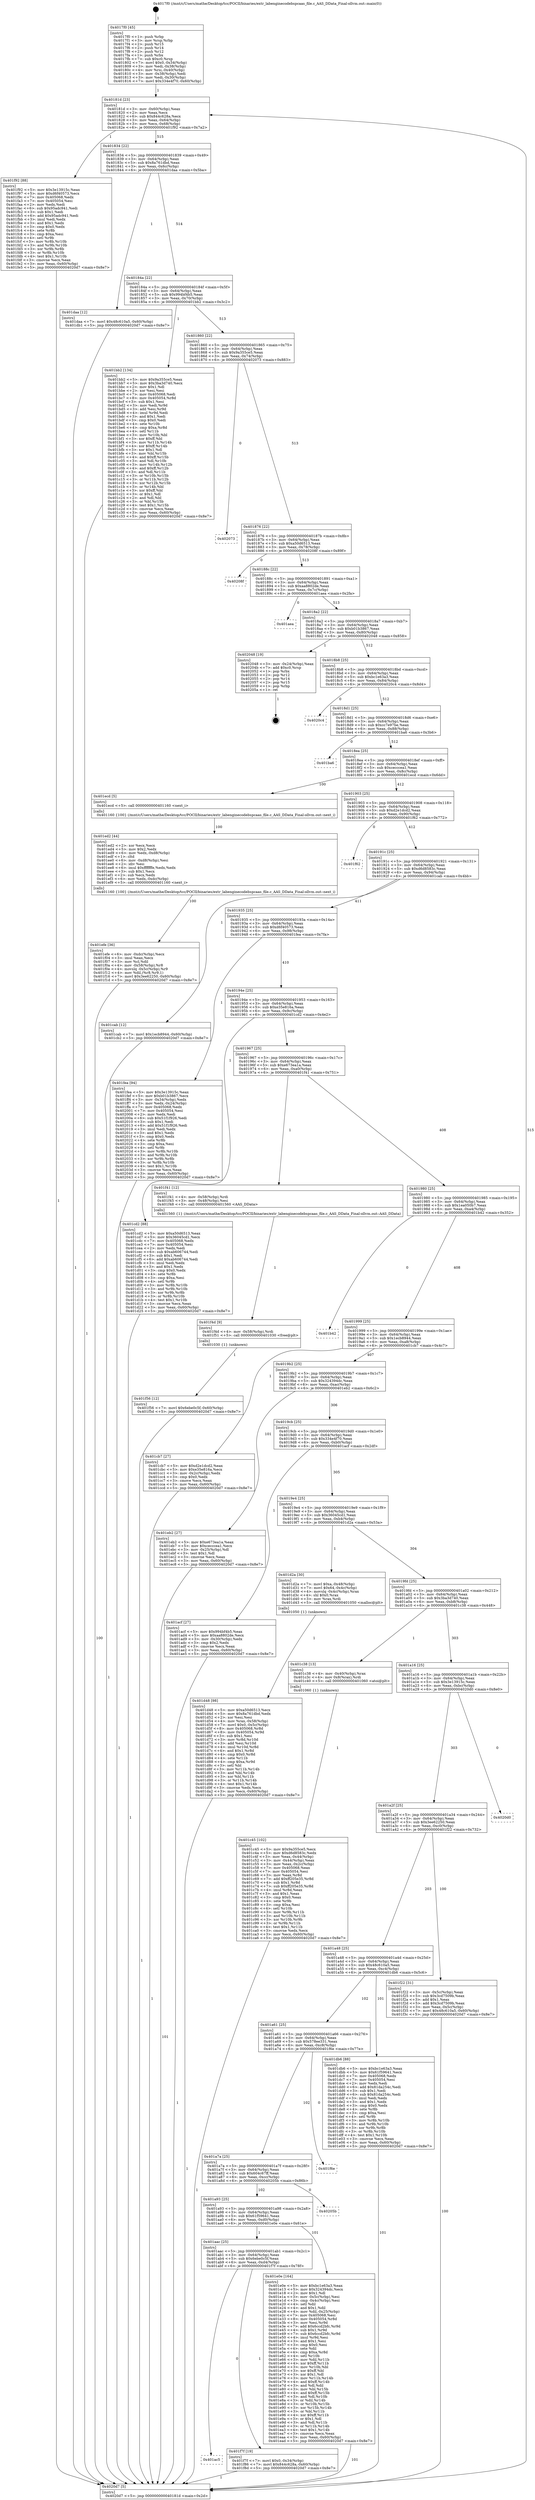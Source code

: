 digraph "0x4017f0" {
  label = "0x4017f0 (/mnt/c/Users/mathe/Desktop/tcc/POCII/binaries/extr_labenginecodebspcaas_file.c_AAS_DData_Final-ollvm.out::main(0))"
  labelloc = "t"
  node[shape=record]

  Entry [label="",width=0.3,height=0.3,shape=circle,fillcolor=black,style=filled]
  "0x40181d" [label="{
     0x40181d [23]\l
     | [instrs]\l
     &nbsp;&nbsp;0x40181d \<+3\>: mov -0x60(%rbp),%eax\l
     &nbsp;&nbsp;0x401820 \<+2\>: mov %eax,%ecx\l
     &nbsp;&nbsp;0x401822 \<+6\>: sub $0x844c628a,%ecx\l
     &nbsp;&nbsp;0x401828 \<+3\>: mov %eax,-0x64(%rbp)\l
     &nbsp;&nbsp;0x40182b \<+3\>: mov %ecx,-0x68(%rbp)\l
     &nbsp;&nbsp;0x40182e \<+6\>: je 0000000000401f92 \<main+0x7a2\>\l
  }"]
  "0x401f92" [label="{
     0x401f92 [88]\l
     | [instrs]\l
     &nbsp;&nbsp;0x401f92 \<+5\>: mov $0x3e13915c,%eax\l
     &nbsp;&nbsp;0x401f97 \<+5\>: mov $0xd6f40573,%ecx\l
     &nbsp;&nbsp;0x401f9c \<+7\>: mov 0x405068,%edx\l
     &nbsp;&nbsp;0x401fa3 \<+7\>: mov 0x405054,%esi\l
     &nbsp;&nbsp;0x401faa \<+2\>: mov %edx,%edi\l
     &nbsp;&nbsp;0x401fac \<+6\>: sub $0x95adc941,%edi\l
     &nbsp;&nbsp;0x401fb2 \<+3\>: sub $0x1,%edi\l
     &nbsp;&nbsp;0x401fb5 \<+6\>: add $0x95adc941,%edi\l
     &nbsp;&nbsp;0x401fbb \<+3\>: imul %edi,%edx\l
     &nbsp;&nbsp;0x401fbe \<+3\>: and $0x1,%edx\l
     &nbsp;&nbsp;0x401fc1 \<+3\>: cmp $0x0,%edx\l
     &nbsp;&nbsp;0x401fc4 \<+4\>: sete %r8b\l
     &nbsp;&nbsp;0x401fc8 \<+3\>: cmp $0xa,%esi\l
     &nbsp;&nbsp;0x401fcb \<+4\>: setl %r9b\l
     &nbsp;&nbsp;0x401fcf \<+3\>: mov %r8b,%r10b\l
     &nbsp;&nbsp;0x401fd2 \<+3\>: and %r9b,%r10b\l
     &nbsp;&nbsp;0x401fd5 \<+3\>: xor %r9b,%r8b\l
     &nbsp;&nbsp;0x401fd8 \<+3\>: or %r8b,%r10b\l
     &nbsp;&nbsp;0x401fdb \<+4\>: test $0x1,%r10b\l
     &nbsp;&nbsp;0x401fdf \<+3\>: cmovne %ecx,%eax\l
     &nbsp;&nbsp;0x401fe2 \<+3\>: mov %eax,-0x60(%rbp)\l
     &nbsp;&nbsp;0x401fe5 \<+5\>: jmp 00000000004020d7 \<main+0x8e7\>\l
  }"]
  "0x401834" [label="{
     0x401834 [22]\l
     | [instrs]\l
     &nbsp;&nbsp;0x401834 \<+5\>: jmp 0000000000401839 \<main+0x49\>\l
     &nbsp;&nbsp;0x401839 \<+3\>: mov -0x64(%rbp),%eax\l
     &nbsp;&nbsp;0x40183c \<+5\>: sub $0x8a761dbd,%eax\l
     &nbsp;&nbsp;0x401841 \<+3\>: mov %eax,-0x6c(%rbp)\l
     &nbsp;&nbsp;0x401844 \<+6\>: je 0000000000401daa \<main+0x5ba\>\l
  }"]
  Exit [label="",width=0.3,height=0.3,shape=circle,fillcolor=black,style=filled,peripheries=2]
  "0x401daa" [label="{
     0x401daa [12]\l
     | [instrs]\l
     &nbsp;&nbsp;0x401daa \<+7\>: movl $0x48c610a5,-0x60(%rbp)\l
     &nbsp;&nbsp;0x401db1 \<+5\>: jmp 00000000004020d7 \<main+0x8e7\>\l
  }"]
  "0x40184a" [label="{
     0x40184a [22]\l
     | [instrs]\l
     &nbsp;&nbsp;0x40184a \<+5\>: jmp 000000000040184f \<main+0x5f\>\l
     &nbsp;&nbsp;0x40184f \<+3\>: mov -0x64(%rbp),%eax\l
     &nbsp;&nbsp;0x401852 \<+5\>: sub $0x994bf4b5,%eax\l
     &nbsp;&nbsp;0x401857 \<+3\>: mov %eax,-0x70(%rbp)\l
     &nbsp;&nbsp;0x40185a \<+6\>: je 0000000000401bb2 \<main+0x3c2\>\l
  }"]
  "0x401ac5" [label="{
     0x401ac5\l
  }", style=dashed]
  "0x401bb2" [label="{
     0x401bb2 [134]\l
     | [instrs]\l
     &nbsp;&nbsp;0x401bb2 \<+5\>: mov $0x9a355ce5,%eax\l
     &nbsp;&nbsp;0x401bb7 \<+5\>: mov $0x3ba3d740,%ecx\l
     &nbsp;&nbsp;0x401bbc \<+2\>: mov $0x1,%dl\l
     &nbsp;&nbsp;0x401bbe \<+2\>: xor %esi,%esi\l
     &nbsp;&nbsp;0x401bc0 \<+7\>: mov 0x405068,%edi\l
     &nbsp;&nbsp;0x401bc7 \<+8\>: mov 0x405054,%r8d\l
     &nbsp;&nbsp;0x401bcf \<+3\>: sub $0x1,%esi\l
     &nbsp;&nbsp;0x401bd2 \<+3\>: mov %edi,%r9d\l
     &nbsp;&nbsp;0x401bd5 \<+3\>: add %esi,%r9d\l
     &nbsp;&nbsp;0x401bd8 \<+4\>: imul %r9d,%edi\l
     &nbsp;&nbsp;0x401bdc \<+3\>: and $0x1,%edi\l
     &nbsp;&nbsp;0x401bdf \<+3\>: cmp $0x0,%edi\l
     &nbsp;&nbsp;0x401be2 \<+4\>: sete %r10b\l
     &nbsp;&nbsp;0x401be6 \<+4\>: cmp $0xa,%r8d\l
     &nbsp;&nbsp;0x401bea \<+4\>: setl %r11b\l
     &nbsp;&nbsp;0x401bee \<+3\>: mov %r10b,%bl\l
     &nbsp;&nbsp;0x401bf1 \<+3\>: xor $0xff,%bl\l
     &nbsp;&nbsp;0x401bf4 \<+3\>: mov %r11b,%r14b\l
     &nbsp;&nbsp;0x401bf7 \<+4\>: xor $0xff,%r14b\l
     &nbsp;&nbsp;0x401bfb \<+3\>: xor $0x1,%dl\l
     &nbsp;&nbsp;0x401bfe \<+3\>: mov %bl,%r15b\l
     &nbsp;&nbsp;0x401c01 \<+4\>: and $0xff,%r15b\l
     &nbsp;&nbsp;0x401c05 \<+3\>: and %dl,%r10b\l
     &nbsp;&nbsp;0x401c08 \<+3\>: mov %r14b,%r12b\l
     &nbsp;&nbsp;0x401c0b \<+4\>: and $0xff,%r12b\l
     &nbsp;&nbsp;0x401c0f \<+3\>: and %dl,%r11b\l
     &nbsp;&nbsp;0x401c12 \<+3\>: or %r10b,%r15b\l
     &nbsp;&nbsp;0x401c15 \<+3\>: or %r11b,%r12b\l
     &nbsp;&nbsp;0x401c18 \<+3\>: xor %r12b,%r15b\l
     &nbsp;&nbsp;0x401c1b \<+3\>: or %r14b,%bl\l
     &nbsp;&nbsp;0x401c1e \<+3\>: xor $0xff,%bl\l
     &nbsp;&nbsp;0x401c21 \<+3\>: or $0x1,%dl\l
     &nbsp;&nbsp;0x401c24 \<+2\>: and %dl,%bl\l
     &nbsp;&nbsp;0x401c26 \<+3\>: or %bl,%r15b\l
     &nbsp;&nbsp;0x401c29 \<+4\>: test $0x1,%r15b\l
     &nbsp;&nbsp;0x401c2d \<+3\>: cmovne %ecx,%eax\l
     &nbsp;&nbsp;0x401c30 \<+3\>: mov %eax,-0x60(%rbp)\l
     &nbsp;&nbsp;0x401c33 \<+5\>: jmp 00000000004020d7 \<main+0x8e7\>\l
  }"]
  "0x401860" [label="{
     0x401860 [22]\l
     | [instrs]\l
     &nbsp;&nbsp;0x401860 \<+5\>: jmp 0000000000401865 \<main+0x75\>\l
     &nbsp;&nbsp;0x401865 \<+3\>: mov -0x64(%rbp),%eax\l
     &nbsp;&nbsp;0x401868 \<+5\>: sub $0x9a355ce5,%eax\l
     &nbsp;&nbsp;0x40186d \<+3\>: mov %eax,-0x74(%rbp)\l
     &nbsp;&nbsp;0x401870 \<+6\>: je 0000000000402073 \<main+0x883\>\l
  }"]
  "0x401f7f" [label="{
     0x401f7f [19]\l
     | [instrs]\l
     &nbsp;&nbsp;0x401f7f \<+7\>: movl $0x0,-0x34(%rbp)\l
     &nbsp;&nbsp;0x401f86 \<+7\>: movl $0x844c628a,-0x60(%rbp)\l
     &nbsp;&nbsp;0x401f8d \<+5\>: jmp 00000000004020d7 \<main+0x8e7\>\l
  }"]
  "0x402073" [label="{
     0x402073\l
  }", style=dashed]
  "0x401876" [label="{
     0x401876 [22]\l
     | [instrs]\l
     &nbsp;&nbsp;0x401876 \<+5\>: jmp 000000000040187b \<main+0x8b\>\l
     &nbsp;&nbsp;0x40187b \<+3\>: mov -0x64(%rbp),%eax\l
     &nbsp;&nbsp;0x40187e \<+5\>: sub $0xa50d6513,%eax\l
     &nbsp;&nbsp;0x401883 \<+3\>: mov %eax,-0x78(%rbp)\l
     &nbsp;&nbsp;0x401886 \<+6\>: je 000000000040208f \<main+0x89f\>\l
  }"]
  "0x401f56" [label="{
     0x401f56 [12]\l
     | [instrs]\l
     &nbsp;&nbsp;0x401f56 \<+7\>: movl $0x6ebe0c5f,-0x60(%rbp)\l
     &nbsp;&nbsp;0x401f5d \<+5\>: jmp 00000000004020d7 \<main+0x8e7\>\l
  }"]
  "0x40208f" [label="{
     0x40208f\l
  }", style=dashed]
  "0x40188c" [label="{
     0x40188c [22]\l
     | [instrs]\l
     &nbsp;&nbsp;0x40188c \<+5\>: jmp 0000000000401891 \<main+0xa1\>\l
     &nbsp;&nbsp;0x401891 \<+3\>: mov -0x64(%rbp),%eax\l
     &nbsp;&nbsp;0x401894 \<+5\>: sub $0xaa8802de,%eax\l
     &nbsp;&nbsp;0x401899 \<+3\>: mov %eax,-0x7c(%rbp)\l
     &nbsp;&nbsp;0x40189c \<+6\>: je 0000000000401aea \<main+0x2fa\>\l
  }"]
  "0x401f4d" [label="{
     0x401f4d [9]\l
     | [instrs]\l
     &nbsp;&nbsp;0x401f4d \<+4\>: mov -0x58(%rbp),%rdi\l
     &nbsp;&nbsp;0x401f51 \<+5\>: call 0000000000401030 \<free@plt\>\l
     | [calls]\l
     &nbsp;&nbsp;0x401030 \{1\} (unknown)\l
  }"]
  "0x401aea" [label="{
     0x401aea\l
  }", style=dashed]
  "0x4018a2" [label="{
     0x4018a2 [22]\l
     | [instrs]\l
     &nbsp;&nbsp;0x4018a2 \<+5\>: jmp 00000000004018a7 \<main+0xb7\>\l
     &nbsp;&nbsp;0x4018a7 \<+3\>: mov -0x64(%rbp),%eax\l
     &nbsp;&nbsp;0x4018aa \<+5\>: sub $0xb01b3867,%eax\l
     &nbsp;&nbsp;0x4018af \<+3\>: mov %eax,-0x80(%rbp)\l
     &nbsp;&nbsp;0x4018b2 \<+6\>: je 0000000000402048 \<main+0x858\>\l
  }"]
  "0x401efe" [label="{
     0x401efe [36]\l
     | [instrs]\l
     &nbsp;&nbsp;0x401efe \<+6\>: mov -0xdc(%rbp),%ecx\l
     &nbsp;&nbsp;0x401f04 \<+3\>: imul %eax,%ecx\l
     &nbsp;&nbsp;0x401f07 \<+3\>: mov %cl,%dil\l
     &nbsp;&nbsp;0x401f0a \<+4\>: mov -0x58(%rbp),%r8\l
     &nbsp;&nbsp;0x401f0e \<+4\>: movslq -0x5c(%rbp),%r9\l
     &nbsp;&nbsp;0x401f12 \<+4\>: mov %dil,(%r8,%r9,1)\l
     &nbsp;&nbsp;0x401f16 \<+7\>: movl $0x3ee62250,-0x60(%rbp)\l
     &nbsp;&nbsp;0x401f1d \<+5\>: jmp 00000000004020d7 \<main+0x8e7\>\l
  }"]
  "0x402048" [label="{
     0x402048 [19]\l
     | [instrs]\l
     &nbsp;&nbsp;0x402048 \<+3\>: mov -0x24(%rbp),%eax\l
     &nbsp;&nbsp;0x40204b \<+7\>: add $0xc0,%rsp\l
     &nbsp;&nbsp;0x402052 \<+1\>: pop %rbx\l
     &nbsp;&nbsp;0x402053 \<+2\>: pop %r12\l
     &nbsp;&nbsp;0x402055 \<+2\>: pop %r14\l
     &nbsp;&nbsp;0x402057 \<+2\>: pop %r15\l
     &nbsp;&nbsp;0x402059 \<+1\>: pop %rbp\l
     &nbsp;&nbsp;0x40205a \<+1\>: ret\l
  }"]
  "0x4018b8" [label="{
     0x4018b8 [25]\l
     | [instrs]\l
     &nbsp;&nbsp;0x4018b8 \<+5\>: jmp 00000000004018bd \<main+0xcd\>\l
     &nbsp;&nbsp;0x4018bd \<+3\>: mov -0x64(%rbp),%eax\l
     &nbsp;&nbsp;0x4018c0 \<+5\>: sub $0xbc1e63a3,%eax\l
     &nbsp;&nbsp;0x4018c5 \<+6\>: mov %eax,-0x84(%rbp)\l
     &nbsp;&nbsp;0x4018cb \<+6\>: je 00000000004020c4 \<main+0x8d4\>\l
  }"]
  "0x401ed2" [label="{
     0x401ed2 [44]\l
     | [instrs]\l
     &nbsp;&nbsp;0x401ed2 \<+2\>: xor %ecx,%ecx\l
     &nbsp;&nbsp;0x401ed4 \<+5\>: mov $0x2,%edx\l
     &nbsp;&nbsp;0x401ed9 \<+6\>: mov %edx,-0xd8(%rbp)\l
     &nbsp;&nbsp;0x401edf \<+1\>: cltd\l
     &nbsp;&nbsp;0x401ee0 \<+6\>: mov -0xd8(%rbp),%esi\l
     &nbsp;&nbsp;0x401ee6 \<+2\>: idiv %esi\l
     &nbsp;&nbsp;0x401ee8 \<+6\>: imul $0xfffffffe,%edx,%edx\l
     &nbsp;&nbsp;0x401eee \<+3\>: sub $0x1,%ecx\l
     &nbsp;&nbsp;0x401ef1 \<+2\>: sub %ecx,%edx\l
     &nbsp;&nbsp;0x401ef3 \<+6\>: mov %edx,-0xdc(%rbp)\l
     &nbsp;&nbsp;0x401ef9 \<+5\>: call 0000000000401160 \<next_i\>\l
     | [calls]\l
     &nbsp;&nbsp;0x401160 \{100\} (/mnt/c/Users/mathe/Desktop/tcc/POCII/binaries/extr_labenginecodebspcaas_file.c_AAS_DData_Final-ollvm.out::next_i)\l
  }"]
  "0x4020c4" [label="{
     0x4020c4\l
  }", style=dashed]
  "0x4018d1" [label="{
     0x4018d1 [25]\l
     | [instrs]\l
     &nbsp;&nbsp;0x4018d1 \<+5\>: jmp 00000000004018d6 \<main+0xe6\>\l
     &nbsp;&nbsp;0x4018d6 \<+3\>: mov -0x64(%rbp),%eax\l
     &nbsp;&nbsp;0x4018d9 \<+5\>: sub $0xcc7e97be,%eax\l
     &nbsp;&nbsp;0x4018de \<+6\>: mov %eax,-0x88(%rbp)\l
     &nbsp;&nbsp;0x4018e4 \<+6\>: je 0000000000401ba6 \<main+0x3b6\>\l
  }"]
  "0x401aac" [label="{
     0x401aac [25]\l
     | [instrs]\l
     &nbsp;&nbsp;0x401aac \<+5\>: jmp 0000000000401ab1 \<main+0x2c1\>\l
     &nbsp;&nbsp;0x401ab1 \<+3\>: mov -0x64(%rbp),%eax\l
     &nbsp;&nbsp;0x401ab4 \<+5\>: sub $0x6ebe0c5f,%eax\l
     &nbsp;&nbsp;0x401ab9 \<+6\>: mov %eax,-0xd4(%rbp)\l
     &nbsp;&nbsp;0x401abf \<+6\>: je 0000000000401f7f \<main+0x78f\>\l
  }"]
  "0x401ba6" [label="{
     0x401ba6\l
  }", style=dashed]
  "0x4018ea" [label="{
     0x4018ea [25]\l
     | [instrs]\l
     &nbsp;&nbsp;0x4018ea \<+5\>: jmp 00000000004018ef \<main+0xff\>\l
     &nbsp;&nbsp;0x4018ef \<+3\>: mov -0x64(%rbp),%eax\l
     &nbsp;&nbsp;0x4018f2 \<+5\>: sub $0xcecccea1,%eax\l
     &nbsp;&nbsp;0x4018f7 \<+6\>: mov %eax,-0x8c(%rbp)\l
     &nbsp;&nbsp;0x4018fd \<+6\>: je 0000000000401ecd \<main+0x6dd\>\l
  }"]
  "0x401e0e" [label="{
     0x401e0e [164]\l
     | [instrs]\l
     &nbsp;&nbsp;0x401e0e \<+5\>: mov $0xbc1e63a3,%eax\l
     &nbsp;&nbsp;0x401e13 \<+5\>: mov $0x324394dc,%ecx\l
     &nbsp;&nbsp;0x401e18 \<+2\>: mov $0x1,%dl\l
     &nbsp;&nbsp;0x401e1a \<+3\>: mov -0x5c(%rbp),%esi\l
     &nbsp;&nbsp;0x401e1d \<+3\>: cmp -0x4c(%rbp),%esi\l
     &nbsp;&nbsp;0x401e20 \<+4\>: setl %dil\l
     &nbsp;&nbsp;0x401e24 \<+4\>: and $0x1,%dil\l
     &nbsp;&nbsp;0x401e28 \<+4\>: mov %dil,-0x25(%rbp)\l
     &nbsp;&nbsp;0x401e2c \<+7\>: mov 0x405068,%esi\l
     &nbsp;&nbsp;0x401e33 \<+8\>: mov 0x405054,%r8d\l
     &nbsp;&nbsp;0x401e3b \<+3\>: mov %esi,%r9d\l
     &nbsp;&nbsp;0x401e3e \<+7\>: add $0x6ccd2bfc,%r9d\l
     &nbsp;&nbsp;0x401e45 \<+4\>: sub $0x1,%r9d\l
     &nbsp;&nbsp;0x401e49 \<+7\>: sub $0x6ccd2bfc,%r9d\l
     &nbsp;&nbsp;0x401e50 \<+4\>: imul %r9d,%esi\l
     &nbsp;&nbsp;0x401e54 \<+3\>: and $0x1,%esi\l
     &nbsp;&nbsp;0x401e57 \<+3\>: cmp $0x0,%esi\l
     &nbsp;&nbsp;0x401e5a \<+4\>: sete %dil\l
     &nbsp;&nbsp;0x401e5e \<+4\>: cmp $0xa,%r8d\l
     &nbsp;&nbsp;0x401e62 \<+4\>: setl %r10b\l
     &nbsp;&nbsp;0x401e66 \<+3\>: mov %dil,%r11b\l
     &nbsp;&nbsp;0x401e69 \<+4\>: xor $0xff,%r11b\l
     &nbsp;&nbsp;0x401e6d \<+3\>: mov %r10b,%bl\l
     &nbsp;&nbsp;0x401e70 \<+3\>: xor $0xff,%bl\l
     &nbsp;&nbsp;0x401e73 \<+3\>: xor $0x1,%dl\l
     &nbsp;&nbsp;0x401e76 \<+3\>: mov %r11b,%r14b\l
     &nbsp;&nbsp;0x401e79 \<+4\>: and $0xff,%r14b\l
     &nbsp;&nbsp;0x401e7d \<+3\>: and %dl,%dil\l
     &nbsp;&nbsp;0x401e80 \<+3\>: mov %bl,%r15b\l
     &nbsp;&nbsp;0x401e83 \<+4\>: and $0xff,%r15b\l
     &nbsp;&nbsp;0x401e87 \<+3\>: and %dl,%r10b\l
     &nbsp;&nbsp;0x401e8a \<+3\>: or %dil,%r14b\l
     &nbsp;&nbsp;0x401e8d \<+3\>: or %r10b,%r15b\l
     &nbsp;&nbsp;0x401e90 \<+3\>: xor %r15b,%r14b\l
     &nbsp;&nbsp;0x401e93 \<+3\>: or %bl,%r11b\l
     &nbsp;&nbsp;0x401e96 \<+4\>: xor $0xff,%r11b\l
     &nbsp;&nbsp;0x401e9a \<+3\>: or $0x1,%dl\l
     &nbsp;&nbsp;0x401e9d \<+3\>: and %dl,%r11b\l
     &nbsp;&nbsp;0x401ea0 \<+3\>: or %r11b,%r14b\l
     &nbsp;&nbsp;0x401ea3 \<+4\>: test $0x1,%r14b\l
     &nbsp;&nbsp;0x401ea7 \<+3\>: cmovne %ecx,%eax\l
     &nbsp;&nbsp;0x401eaa \<+3\>: mov %eax,-0x60(%rbp)\l
     &nbsp;&nbsp;0x401ead \<+5\>: jmp 00000000004020d7 \<main+0x8e7\>\l
  }"]
  "0x401ecd" [label="{
     0x401ecd [5]\l
     | [instrs]\l
     &nbsp;&nbsp;0x401ecd \<+5\>: call 0000000000401160 \<next_i\>\l
     | [calls]\l
     &nbsp;&nbsp;0x401160 \{100\} (/mnt/c/Users/mathe/Desktop/tcc/POCII/binaries/extr_labenginecodebspcaas_file.c_AAS_DData_Final-ollvm.out::next_i)\l
  }"]
  "0x401903" [label="{
     0x401903 [25]\l
     | [instrs]\l
     &nbsp;&nbsp;0x401903 \<+5\>: jmp 0000000000401908 \<main+0x118\>\l
     &nbsp;&nbsp;0x401908 \<+3\>: mov -0x64(%rbp),%eax\l
     &nbsp;&nbsp;0x40190b \<+5\>: sub $0xd2e1dcd2,%eax\l
     &nbsp;&nbsp;0x401910 \<+6\>: mov %eax,-0x90(%rbp)\l
     &nbsp;&nbsp;0x401916 \<+6\>: je 0000000000401f62 \<main+0x772\>\l
  }"]
  "0x401a93" [label="{
     0x401a93 [25]\l
     | [instrs]\l
     &nbsp;&nbsp;0x401a93 \<+5\>: jmp 0000000000401a98 \<main+0x2a8\>\l
     &nbsp;&nbsp;0x401a98 \<+3\>: mov -0x64(%rbp),%eax\l
     &nbsp;&nbsp;0x401a9b \<+5\>: sub $0x61f59641,%eax\l
     &nbsp;&nbsp;0x401aa0 \<+6\>: mov %eax,-0xd0(%rbp)\l
     &nbsp;&nbsp;0x401aa6 \<+6\>: je 0000000000401e0e \<main+0x61e\>\l
  }"]
  "0x401f62" [label="{
     0x401f62\l
  }", style=dashed]
  "0x40191c" [label="{
     0x40191c [25]\l
     | [instrs]\l
     &nbsp;&nbsp;0x40191c \<+5\>: jmp 0000000000401921 \<main+0x131\>\l
     &nbsp;&nbsp;0x401921 \<+3\>: mov -0x64(%rbp),%eax\l
     &nbsp;&nbsp;0x401924 \<+5\>: sub $0xd6d8583c,%eax\l
     &nbsp;&nbsp;0x401929 \<+6\>: mov %eax,-0x94(%rbp)\l
     &nbsp;&nbsp;0x40192f \<+6\>: je 0000000000401cab \<main+0x4bb\>\l
  }"]
  "0x40205b" [label="{
     0x40205b\l
  }", style=dashed]
  "0x401cab" [label="{
     0x401cab [12]\l
     | [instrs]\l
     &nbsp;&nbsp;0x401cab \<+7\>: movl $0x1ecb8944,-0x60(%rbp)\l
     &nbsp;&nbsp;0x401cb2 \<+5\>: jmp 00000000004020d7 \<main+0x8e7\>\l
  }"]
  "0x401935" [label="{
     0x401935 [25]\l
     | [instrs]\l
     &nbsp;&nbsp;0x401935 \<+5\>: jmp 000000000040193a \<main+0x14a\>\l
     &nbsp;&nbsp;0x40193a \<+3\>: mov -0x64(%rbp),%eax\l
     &nbsp;&nbsp;0x40193d \<+5\>: sub $0xd6f40573,%eax\l
     &nbsp;&nbsp;0x401942 \<+6\>: mov %eax,-0x98(%rbp)\l
     &nbsp;&nbsp;0x401948 \<+6\>: je 0000000000401fea \<main+0x7fa\>\l
  }"]
  "0x401a7a" [label="{
     0x401a7a [25]\l
     | [instrs]\l
     &nbsp;&nbsp;0x401a7a \<+5\>: jmp 0000000000401a7f \<main+0x28f\>\l
     &nbsp;&nbsp;0x401a7f \<+3\>: mov -0x64(%rbp),%eax\l
     &nbsp;&nbsp;0x401a82 \<+5\>: sub $0x604c67ff,%eax\l
     &nbsp;&nbsp;0x401a87 \<+6\>: mov %eax,-0xcc(%rbp)\l
     &nbsp;&nbsp;0x401a8d \<+6\>: je 000000000040205b \<main+0x86b\>\l
  }"]
  "0x401fea" [label="{
     0x401fea [94]\l
     | [instrs]\l
     &nbsp;&nbsp;0x401fea \<+5\>: mov $0x3e13915c,%eax\l
     &nbsp;&nbsp;0x401fef \<+5\>: mov $0xb01b3867,%ecx\l
     &nbsp;&nbsp;0x401ff4 \<+3\>: mov -0x34(%rbp),%edx\l
     &nbsp;&nbsp;0x401ff7 \<+3\>: mov %edx,-0x24(%rbp)\l
     &nbsp;&nbsp;0x401ffa \<+7\>: mov 0x405068,%edx\l
     &nbsp;&nbsp;0x402001 \<+7\>: mov 0x405054,%esi\l
     &nbsp;&nbsp;0x402008 \<+2\>: mov %edx,%edi\l
     &nbsp;&nbsp;0x40200a \<+6\>: sub $0x51f1f926,%edi\l
     &nbsp;&nbsp;0x402010 \<+3\>: sub $0x1,%edi\l
     &nbsp;&nbsp;0x402013 \<+6\>: add $0x51f1f926,%edi\l
     &nbsp;&nbsp;0x402019 \<+3\>: imul %edi,%edx\l
     &nbsp;&nbsp;0x40201c \<+3\>: and $0x1,%edx\l
     &nbsp;&nbsp;0x40201f \<+3\>: cmp $0x0,%edx\l
     &nbsp;&nbsp;0x402022 \<+4\>: sete %r8b\l
     &nbsp;&nbsp;0x402026 \<+3\>: cmp $0xa,%esi\l
     &nbsp;&nbsp;0x402029 \<+4\>: setl %r9b\l
     &nbsp;&nbsp;0x40202d \<+3\>: mov %r8b,%r10b\l
     &nbsp;&nbsp;0x402030 \<+3\>: and %r9b,%r10b\l
     &nbsp;&nbsp;0x402033 \<+3\>: xor %r9b,%r8b\l
     &nbsp;&nbsp;0x402036 \<+3\>: or %r8b,%r10b\l
     &nbsp;&nbsp;0x402039 \<+4\>: test $0x1,%r10b\l
     &nbsp;&nbsp;0x40203d \<+3\>: cmovne %ecx,%eax\l
     &nbsp;&nbsp;0x402040 \<+3\>: mov %eax,-0x60(%rbp)\l
     &nbsp;&nbsp;0x402043 \<+5\>: jmp 00000000004020d7 \<main+0x8e7\>\l
  }"]
  "0x40194e" [label="{
     0x40194e [25]\l
     | [instrs]\l
     &nbsp;&nbsp;0x40194e \<+5\>: jmp 0000000000401953 \<main+0x163\>\l
     &nbsp;&nbsp;0x401953 \<+3\>: mov -0x64(%rbp),%eax\l
     &nbsp;&nbsp;0x401956 \<+5\>: sub $0xe35e816a,%eax\l
     &nbsp;&nbsp;0x40195b \<+6\>: mov %eax,-0x9c(%rbp)\l
     &nbsp;&nbsp;0x401961 \<+6\>: je 0000000000401cd2 \<main+0x4e2\>\l
  }"]
  "0x401f6e" [label="{
     0x401f6e\l
  }", style=dashed]
  "0x401cd2" [label="{
     0x401cd2 [88]\l
     | [instrs]\l
     &nbsp;&nbsp;0x401cd2 \<+5\>: mov $0xa50d6513,%eax\l
     &nbsp;&nbsp;0x401cd7 \<+5\>: mov $0x36045cd1,%ecx\l
     &nbsp;&nbsp;0x401cdc \<+7\>: mov 0x405068,%edx\l
     &nbsp;&nbsp;0x401ce3 \<+7\>: mov 0x405054,%esi\l
     &nbsp;&nbsp;0x401cea \<+2\>: mov %edx,%edi\l
     &nbsp;&nbsp;0x401cec \<+6\>: sub $0xab606744,%edi\l
     &nbsp;&nbsp;0x401cf2 \<+3\>: sub $0x1,%edi\l
     &nbsp;&nbsp;0x401cf5 \<+6\>: add $0xab606744,%edi\l
     &nbsp;&nbsp;0x401cfb \<+3\>: imul %edi,%edx\l
     &nbsp;&nbsp;0x401cfe \<+3\>: and $0x1,%edx\l
     &nbsp;&nbsp;0x401d01 \<+3\>: cmp $0x0,%edx\l
     &nbsp;&nbsp;0x401d04 \<+4\>: sete %r8b\l
     &nbsp;&nbsp;0x401d08 \<+3\>: cmp $0xa,%esi\l
     &nbsp;&nbsp;0x401d0b \<+4\>: setl %r9b\l
     &nbsp;&nbsp;0x401d0f \<+3\>: mov %r8b,%r10b\l
     &nbsp;&nbsp;0x401d12 \<+3\>: and %r9b,%r10b\l
     &nbsp;&nbsp;0x401d15 \<+3\>: xor %r9b,%r8b\l
     &nbsp;&nbsp;0x401d18 \<+3\>: or %r8b,%r10b\l
     &nbsp;&nbsp;0x401d1b \<+4\>: test $0x1,%r10b\l
     &nbsp;&nbsp;0x401d1f \<+3\>: cmovne %ecx,%eax\l
     &nbsp;&nbsp;0x401d22 \<+3\>: mov %eax,-0x60(%rbp)\l
     &nbsp;&nbsp;0x401d25 \<+5\>: jmp 00000000004020d7 \<main+0x8e7\>\l
  }"]
  "0x401967" [label="{
     0x401967 [25]\l
     | [instrs]\l
     &nbsp;&nbsp;0x401967 \<+5\>: jmp 000000000040196c \<main+0x17c\>\l
     &nbsp;&nbsp;0x40196c \<+3\>: mov -0x64(%rbp),%eax\l
     &nbsp;&nbsp;0x40196f \<+5\>: sub $0xe673ea1a,%eax\l
     &nbsp;&nbsp;0x401974 \<+6\>: mov %eax,-0xa0(%rbp)\l
     &nbsp;&nbsp;0x40197a \<+6\>: je 0000000000401f41 \<main+0x751\>\l
  }"]
  "0x401a61" [label="{
     0x401a61 [25]\l
     | [instrs]\l
     &nbsp;&nbsp;0x401a61 \<+5\>: jmp 0000000000401a66 \<main+0x276\>\l
     &nbsp;&nbsp;0x401a66 \<+3\>: mov -0x64(%rbp),%eax\l
     &nbsp;&nbsp;0x401a69 \<+5\>: sub $0x578ee331,%eax\l
     &nbsp;&nbsp;0x401a6e \<+6\>: mov %eax,-0xc8(%rbp)\l
     &nbsp;&nbsp;0x401a74 \<+6\>: je 0000000000401f6e \<main+0x77e\>\l
  }"]
  "0x401f41" [label="{
     0x401f41 [12]\l
     | [instrs]\l
     &nbsp;&nbsp;0x401f41 \<+4\>: mov -0x58(%rbp),%rdi\l
     &nbsp;&nbsp;0x401f45 \<+3\>: mov -0x48(%rbp),%esi\l
     &nbsp;&nbsp;0x401f48 \<+5\>: call 0000000000401560 \<AAS_DData\>\l
     | [calls]\l
     &nbsp;&nbsp;0x401560 \{1\} (/mnt/c/Users/mathe/Desktop/tcc/POCII/binaries/extr_labenginecodebspcaas_file.c_AAS_DData_Final-ollvm.out::AAS_DData)\l
  }"]
  "0x401980" [label="{
     0x401980 [25]\l
     | [instrs]\l
     &nbsp;&nbsp;0x401980 \<+5\>: jmp 0000000000401985 \<main+0x195\>\l
     &nbsp;&nbsp;0x401985 \<+3\>: mov -0x64(%rbp),%eax\l
     &nbsp;&nbsp;0x401988 \<+5\>: sub $0x1ea050b7,%eax\l
     &nbsp;&nbsp;0x40198d \<+6\>: mov %eax,-0xa4(%rbp)\l
     &nbsp;&nbsp;0x401993 \<+6\>: je 0000000000401b42 \<main+0x352\>\l
  }"]
  "0x401db6" [label="{
     0x401db6 [88]\l
     | [instrs]\l
     &nbsp;&nbsp;0x401db6 \<+5\>: mov $0xbc1e63a3,%eax\l
     &nbsp;&nbsp;0x401dbb \<+5\>: mov $0x61f59641,%ecx\l
     &nbsp;&nbsp;0x401dc0 \<+7\>: mov 0x405068,%edx\l
     &nbsp;&nbsp;0x401dc7 \<+7\>: mov 0x405054,%esi\l
     &nbsp;&nbsp;0x401dce \<+2\>: mov %edx,%edi\l
     &nbsp;&nbsp;0x401dd0 \<+6\>: add $0x81da254c,%edi\l
     &nbsp;&nbsp;0x401dd6 \<+3\>: sub $0x1,%edi\l
     &nbsp;&nbsp;0x401dd9 \<+6\>: sub $0x81da254c,%edi\l
     &nbsp;&nbsp;0x401ddf \<+3\>: imul %edi,%edx\l
     &nbsp;&nbsp;0x401de2 \<+3\>: and $0x1,%edx\l
     &nbsp;&nbsp;0x401de5 \<+3\>: cmp $0x0,%edx\l
     &nbsp;&nbsp;0x401de8 \<+4\>: sete %r8b\l
     &nbsp;&nbsp;0x401dec \<+3\>: cmp $0xa,%esi\l
     &nbsp;&nbsp;0x401def \<+4\>: setl %r9b\l
     &nbsp;&nbsp;0x401df3 \<+3\>: mov %r8b,%r10b\l
     &nbsp;&nbsp;0x401df6 \<+3\>: and %r9b,%r10b\l
     &nbsp;&nbsp;0x401df9 \<+3\>: xor %r9b,%r8b\l
     &nbsp;&nbsp;0x401dfc \<+3\>: or %r8b,%r10b\l
     &nbsp;&nbsp;0x401dff \<+4\>: test $0x1,%r10b\l
     &nbsp;&nbsp;0x401e03 \<+3\>: cmovne %ecx,%eax\l
     &nbsp;&nbsp;0x401e06 \<+3\>: mov %eax,-0x60(%rbp)\l
     &nbsp;&nbsp;0x401e09 \<+5\>: jmp 00000000004020d7 \<main+0x8e7\>\l
  }"]
  "0x401b42" [label="{
     0x401b42\l
  }", style=dashed]
  "0x401999" [label="{
     0x401999 [25]\l
     | [instrs]\l
     &nbsp;&nbsp;0x401999 \<+5\>: jmp 000000000040199e \<main+0x1ae\>\l
     &nbsp;&nbsp;0x40199e \<+3\>: mov -0x64(%rbp),%eax\l
     &nbsp;&nbsp;0x4019a1 \<+5\>: sub $0x1ecb8944,%eax\l
     &nbsp;&nbsp;0x4019a6 \<+6\>: mov %eax,-0xa8(%rbp)\l
     &nbsp;&nbsp;0x4019ac \<+6\>: je 0000000000401cb7 \<main+0x4c7\>\l
  }"]
  "0x401a48" [label="{
     0x401a48 [25]\l
     | [instrs]\l
     &nbsp;&nbsp;0x401a48 \<+5\>: jmp 0000000000401a4d \<main+0x25d\>\l
     &nbsp;&nbsp;0x401a4d \<+3\>: mov -0x64(%rbp),%eax\l
     &nbsp;&nbsp;0x401a50 \<+5\>: sub $0x48c610a5,%eax\l
     &nbsp;&nbsp;0x401a55 \<+6\>: mov %eax,-0xc4(%rbp)\l
     &nbsp;&nbsp;0x401a5b \<+6\>: je 0000000000401db6 \<main+0x5c6\>\l
  }"]
  "0x401cb7" [label="{
     0x401cb7 [27]\l
     | [instrs]\l
     &nbsp;&nbsp;0x401cb7 \<+5\>: mov $0xd2e1dcd2,%eax\l
     &nbsp;&nbsp;0x401cbc \<+5\>: mov $0xe35e816a,%ecx\l
     &nbsp;&nbsp;0x401cc1 \<+3\>: mov -0x2c(%rbp),%edx\l
     &nbsp;&nbsp;0x401cc4 \<+3\>: cmp $0x0,%edx\l
     &nbsp;&nbsp;0x401cc7 \<+3\>: cmove %ecx,%eax\l
     &nbsp;&nbsp;0x401cca \<+3\>: mov %eax,-0x60(%rbp)\l
     &nbsp;&nbsp;0x401ccd \<+5\>: jmp 00000000004020d7 \<main+0x8e7\>\l
  }"]
  "0x4019b2" [label="{
     0x4019b2 [25]\l
     | [instrs]\l
     &nbsp;&nbsp;0x4019b2 \<+5\>: jmp 00000000004019b7 \<main+0x1c7\>\l
     &nbsp;&nbsp;0x4019b7 \<+3\>: mov -0x64(%rbp),%eax\l
     &nbsp;&nbsp;0x4019ba \<+5\>: sub $0x324394dc,%eax\l
     &nbsp;&nbsp;0x4019bf \<+6\>: mov %eax,-0xac(%rbp)\l
     &nbsp;&nbsp;0x4019c5 \<+6\>: je 0000000000401eb2 \<main+0x6c2\>\l
  }"]
  "0x401f22" [label="{
     0x401f22 [31]\l
     | [instrs]\l
     &nbsp;&nbsp;0x401f22 \<+3\>: mov -0x5c(%rbp),%eax\l
     &nbsp;&nbsp;0x401f25 \<+5\>: sub $0x3cd7509b,%eax\l
     &nbsp;&nbsp;0x401f2a \<+3\>: add $0x1,%eax\l
     &nbsp;&nbsp;0x401f2d \<+5\>: add $0x3cd7509b,%eax\l
     &nbsp;&nbsp;0x401f32 \<+3\>: mov %eax,-0x5c(%rbp)\l
     &nbsp;&nbsp;0x401f35 \<+7\>: movl $0x48c610a5,-0x60(%rbp)\l
     &nbsp;&nbsp;0x401f3c \<+5\>: jmp 00000000004020d7 \<main+0x8e7\>\l
  }"]
  "0x401eb2" [label="{
     0x401eb2 [27]\l
     | [instrs]\l
     &nbsp;&nbsp;0x401eb2 \<+5\>: mov $0xe673ea1a,%eax\l
     &nbsp;&nbsp;0x401eb7 \<+5\>: mov $0xcecccea1,%ecx\l
     &nbsp;&nbsp;0x401ebc \<+3\>: mov -0x25(%rbp),%dl\l
     &nbsp;&nbsp;0x401ebf \<+3\>: test $0x1,%dl\l
     &nbsp;&nbsp;0x401ec2 \<+3\>: cmovne %ecx,%eax\l
     &nbsp;&nbsp;0x401ec5 \<+3\>: mov %eax,-0x60(%rbp)\l
     &nbsp;&nbsp;0x401ec8 \<+5\>: jmp 00000000004020d7 \<main+0x8e7\>\l
  }"]
  "0x4019cb" [label="{
     0x4019cb [25]\l
     | [instrs]\l
     &nbsp;&nbsp;0x4019cb \<+5\>: jmp 00000000004019d0 \<main+0x1e0\>\l
     &nbsp;&nbsp;0x4019d0 \<+3\>: mov -0x64(%rbp),%eax\l
     &nbsp;&nbsp;0x4019d3 \<+5\>: sub $0x334e4f70,%eax\l
     &nbsp;&nbsp;0x4019d8 \<+6\>: mov %eax,-0xb0(%rbp)\l
     &nbsp;&nbsp;0x4019de \<+6\>: je 0000000000401acf \<main+0x2df\>\l
  }"]
  "0x401a2f" [label="{
     0x401a2f [25]\l
     | [instrs]\l
     &nbsp;&nbsp;0x401a2f \<+5\>: jmp 0000000000401a34 \<main+0x244\>\l
     &nbsp;&nbsp;0x401a34 \<+3\>: mov -0x64(%rbp),%eax\l
     &nbsp;&nbsp;0x401a37 \<+5\>: sub $0x3ee62250,%eax\l
     &nbsp;&nbsp;0x401a3c \<+6\>: mov %eax,-0xc0(%rbp)\l
     &nbsp;&nbsp;0x401a42 \<+6\>: je 0000000000401f22 \<main+0x732\>\l
  }"]
  "0x401acf" [label="{
     0x401acf [27]\l
     | [instrs]\l
     &nbsp;&nbsp;0x401acf \<+5\>: mov $0x994bf4b5,%eax\l
     &nbsp;&nbsp;0x401ad4 \<+5\>: mov $0xaa8802de,%ecx\l
     &nbsp;&nbsp;0x401ad9 \<+3\>: mov -0x30(%rbp),%edx\l
     &nbsp;&nbsp;0x401adc \<+3\>: cmp $0x2,%edx\l
     &nbsp;&nbsp;0x401adf \<+3\>: cmovne %ecx,%eax\l
     &nbsp;&nbsp;0x401ae2 \<+3\>: mov %eax,-0x60(%rbp)\l
     &nbsp;&nbsp;0x401ae5 \<+5\>: jmp 00000000004020d7 \<main+0x8e7\>\l
  }"]
  "0x4019e4" [label="{
     0x4019e4 [25]\l
     | [instrs]\l
     &nbsp;&nbsp;0x4019e4 \<+5\>: jmp 00000000004019e9 \<main+0x1f9\>\l
     &nbsp;&nbsp;0x4019e9 \<+3\>: mov -0x64(%rbp),%eax\l
     &nbsp;&nbsp;0x4019ec \<+5\>: sub $0x36045cd1,%eax\l
     &nbsp;&nbsp;0x4019f1 \<+6\>: mov %eax,-0xb4(%rbp)\l
     &nbsp;&nbsp;0x4019f7 \<+6\>: je 0000000000401d2a \<main+0x53a\>\l
  }"]
  "0x4020d7" [label="{
     0x4020d7 [5]\l
     | [instrs]\l
     &nbsp;&nbsp;0x4020d7 \<+5\>: jmp 000000000040181d \<main+0x2d\>\l
  }"]
  "0x4017f0" [label="{
     0x4017f0 [45]\l
     | [instrs]\l
     &nbsp;&nbsp;0x4017f0 \<+1\>: push %rbp\l
     &nbsp;&nbsp;0x4017f1 \<+3\>: mov %rsp,%rbp\l
     &nbsp;&nbsp;0x4017f4 \<+2\>: push %r15\l
     &nbsp;&nbsp;0x4017f6 \<+2\>: push %r14\l
     &nbsp;&nbsp;0x4017f8 \<+2\>: push %r12\l
     &nbsp;&nbsp;0x4017fa \<+1\>: push %rbx\l
     &nbsp;&nbsp;0x4017fb \<+7\>: sub $0xc0,%rsp\l
     &nbsp;&nbsp;0x401802 \<+7\>: movl $0x0,-0x34(%rbp)\l
     &nbsp;&nbsp;0x401809 \<+3\>: mov %edi,-0x38(%rbp)\l
     &nbsp;&nbsp;0x40180c \<+4\>: mov %rsi,-0x40(%rbp)\l
     &nbsp;&nbsp;0x401810 \<+3\>: mov -0x38(%rbp),%edi\l
     &nbsp;&nbsp;0x401813 \<+3\>: mov %edi,-0x30(%rbp)\l
     &nbsp;&nbsp;0x401816 \<+7\>: movl $0x334e4f70,-0x60(%rbp)\l
  }"]
  "0x4020d0" [label="{
     0x4020d0\l
  }", style=dashed]
  "0x401d2a" [label="{
     0x401d2a [30]\l
     | [instrs]\l
     &nbsp;&nbsp;0x401d2a \<+7\>: movl $0xa,-0x48(%rbp)\l
     &nbsp;&nbsp;0x401d31 \<+7\>: movl $0x64,-0x4c(%rbp)\l
     &nbsp;&nbsp;0x401d38 \<+4\>: movslq -0x4c(%rbp),%rax\l
     &nbsp;&nbsp;0x401d3c \<+4\>: shl $0x0,%rax\l
     &nbsp;&nbsp;0x401d40 \<+3\>: mov %rax,%rdi\l
     &nbsp;&nbsp;0x401d43 \<+5\>: call 0000000000401050 \<malloc@plt\>\l
     | [calls]\l
     &nbsp;&nbsp;0x401050 \{1\} (unknown)\l
  }"]
  "0x4019fd" [label="{
     0x4019fd [25]\l
     | [instrs]\l
     &nbsp;&nbsp;0x4019fd \<+5\>: jmp 0000000000401a02 \<main+0x212\>\l
     &nbsp;&nbsp;0x401a02 \<+3\>: mov -0x64(%rbp),%eax\l
     &nbsp;&nbsp;0x401a05 \<+5\>: sub $0x3ba3d740,%eax\l
     &nbsp;&nbsp;0x401a0a \<+6\>: mov %eax,-0xb8(%rbp)\l
     &nbsp;&nbsp;0x401a10 \<+6\>: je 0000000000401c38 \<main+0x448\>\l
  }"]
  "0x401d48" [label="{
     0x401d48 [98]\l
     | [instrs]\l
     &nbsp;&nbsp;0x401d48 \<+5\>: mov $0xa50d6513,%ecx\l
     &nbsp;&nbsp;0x401d4d \<+5\>: mov $0x8a761dbd,%edx\l
     &nbsp;&nbsp;0x401d52 \<+2\>: xor %esi,%esi\l
     &nbsp;&nbsp;0x401d54 \<+4\>: mov %rax,-0x58(%rbp)\l
     &nbsp;&nbsp;0x401d58 \<+7\>: movl $0x0,-0x5c(%rbp)\l
     &nbsp;&nbsp;0x401d5f \<+8\>: mov 0x405068,%r8d\l
     &nbsp;&nbsp;0x401d67 \<+8\>: mov 0x405054,%r9d\l
     &nbsp;&nbsp;0x401d6f \<+3\>: sub $0x1,%esi\l
     &nbsp;&nbsp;0x401d72 \<+3\>: mov %r8d,%r10d\l
     &nbsp;&nbsp;0x401d75 \<+3\>: add %esi,%r10d\l
     &nbsp;&nbsp;0x401d78 \<+4\>: imul %r10d,%r8d\l
     &nbsp;&nbsp;0x401d7c \<+4\>: and $0x1,%r8d\l
     &nbsp;&nbsp;0x401d80 \<+4\>: cmp $0x0,%r8d\l
     &nbsp;&nbsp;0x401d84 \<+4\>: sete %r11b\l
     &nbsp;&nbsp;0x401d88 \<+4\>: cmp $0xa,%r9d\l
     &nbsp;&nbsp;0x401d8c \<+3\>: setl %bl\l
     &nbsp;&nbsp;0x401d8f \<+3\>: mov %r11b,%r14b\l
     &nbsp;&nbsp;0x401d92 \<+3\>: and %bl,%r14b\l
     &nbsp;&nbsp;0x401d95 \<+3\>: xor %bl,%r11b\l
     &nbsp;&nbsp;0x401d98 \<+3\>: or %r11b,%r14b\l
     &nbsp;&nbsp;0x401d9b \<+4\>: test $0x1,%r14b\l
     &nbsp;&nbsp;0x401d9f \<+3\>: cmovne %edx,%ecx\l
     &nbsp;&nbsp;0x401da2 \<+3\>: mov %ecx,-0x60(%rbp)\l
     &nbsp;&nbsp;0x401da5 \<+5\>: jmp 00000000004020d7 \<main+0x8e7\>\l
  }"]
  "0x401c38" [label="{
     0x401c38 [13]\l
     | [instrs]\l
     &nbsp;&nbsp;0x401c38 \<+4\>: mov -0x40(%rbp),%rax\l
     &nbsp;&nbsp;0x401c3c \<+4\>: mov 0x8(%rax),%rdi\l
     &nbsp;&nbsp;0x401c40 \<+5\>: call 0000000000401060 \<atoi@plt\>\l
     | [calls]\l
     &nbsp;&nbsp;0x401060 \{1\} (unknown)\l
  }"]
  "0x401a16" [label="{
     0x401a16 [25]\l
     | [instrs]\l
     &nbsp;&nbsp;0x401a16 \<+5\>: jmp 0000000000401a1b \<main+0x22b\>\l
     &nbsp;&nbsp;0x401a1b \<+3\>: mov -0x64(%rbp),%eax\l
     &nbsp;&nbsp;0x401a1e \<+5\>: sub $0x3e13915c,%eax\l
     &nbsp;&nbsp;0x401a23 \<+6\>: mov %eax,-0xbc(%rbp)\l
     &nbsp;&nbsp;0x401a29 \<+6\>: je 00000000004020d0 \<main+0x8e0\>\l
  }"]
  "0x401c45" [label="{
     0x401c45 [102]\l
     | [instrs]\l
     &nbsp;&nbsp;0x401c45 \<+5\>: mov $0x9a355ce5,%ecx\l
     &nbsp;&nbsp;0x401c4a \<+5\>: mov $0xd6d8583c,%edx\l
     &nbsp;&nbsp;0x401c4f \<+3\>: mov %eax,-0x44(%rbp)\l
     &nbsp;&nbsp;0x401c52 \<+3\>: mov -0x44(%rbp),%eax\l
     &nbsp;&nbsp;0x401c55 \<+3\>: mov %eax,-0x2c(%rbp)\l
     &nbsp;&nbsp;0x401c58 \<+7\>: mov 0x405068,%eax\l
     &nbsp;&nbsp;0x401c5f \<+7\>: mov 0x405054,%esi\l
     &nbsp;&nbsp;0x401c66 \<+3\>: mov %eax,%r8d\l
     &nbsp;&nbsp;0x401c69 \<+7\>: add $0xff205e35,%r8d\l
     &nbsp;&nbsp;0x401c70 \<+4\>: sub $0x1,%r8d\l
     &nbsp;&nbsp;0x401c74 \<+7\>: sub $0xff205e35,%r8d\l
     &nbsp;&nbsp;0x401c7b \<+4\>: imul %r8d,%eax\l
     &nbsp;&nbsp;0x401c7f \<+3\>: and $0x1,%eax\l
     &nbsp;&nbsp;0x401c82 \<+3\>: cmp $0x0,%eax\l
     &nbsp;&nbsp;0x401c85 \<+4\>: sete %r9b\l
     &nbsp;&nbsp;0x401c89 \<+3\>: cmp $0xa,%esi\l
     &nbsp;&nbsp;0x401c8c \<+4\>: setl %r10b\l
     &nbsp;&nbsp;0x401c90 \<+3\>: mov %r9b,%r11b\l
     &nbsp;&nbsp;0x401c93 \<+3\>: and %r10b,%r11b\l
     &nbsp;&nbsp;0x401c96 \<+3\>: xor %r10b,%r9b\l
     &nbsp;&nbsp;0x401c99 \<+3\>: or %r9b,%r11b\l
     &nbsp;&nbsp;0x401c9c \<+4\>: test $0x1,%r11b\l
     &nbsp;&nbsp;0x401ca0 \<+3\>: cmovne %edx,%ecx\l
     &nbsp;&nbsp;0x401ca3 \<+3\>: mov %ecx,-0x60(%rbp)\l
     &nbsp;&nbsp;0x401ca6 \<+5\>: jmp 00000000004020d7 \<main+0x8e7\>\l
  }"]
  Entry -> "0x4017f0" [label=" 1"]
  "0x40181d" -> "0x401f92" [label=" 1"]
  "0x40181d" -> "0x401834" [label=" 515"]
  "0x402048" -> Exit [label=" 1"]
  "0x401834" -> "0x401daa" [label=" 1"]
  "0x401834" -> "0x40184a" [label=" 514"]
  "0x401fea" -> "0x4020d7" [label=" 1"]
  "0x40184a" -> "0x401bb2" [label=" 1"]
  "0x40184a" -> "0x401860" [label=" 513"]
  "0x401f92" -> "0x4020d7" [label=" 1"]
  "0x401860" -> "0x402073" [label=" 0"]
  "0x401860" -> "0x401876" [label=" 513"]
  "0x401f7f" -> "0x4020d7" [label=" 1"]
  "0x401876" -> "0x40208f" [label=" 0"]
  "0x401876" -> "0x40188c" [label=" 513"]
  "0x401aac" -> "0x401f7f" [label=" 1"]
  "0x40188c" -> "0x401aea" [label=" 0"]
  "0x40188c" -> "0x4018a2" [label=" 513"]
  "0x401aac" -> "0x401ac5" [label=" 0"]
  "0x4018a2" -> "0x402048" [label=" 1"]
  "0x4018a2" -> "0x4018b8" [label=" 512"]
  "0x401f56" -> "0x4020d7" [label=" 1"]
  "0x4018b8" -> "0x4020c4" [label=" 0"]
  "0x4018b8" -> "0x4018d1" [label=" 512"]
  "0x401f4d" -> "0x401f56" [label=" 1"]
  "0x4018d1" -> "0x401ba6" [label=" 0"]
  "0x4018d1" -> "0x4018ea" [label=" 512"]
  "0x401f41" -> "0x401f4d" [label=" 1"]
  "0x4018ea" -> "0x401ecd" [label=" 100"]
  "0x4018ea" -> "0x401903" [label=" 412"]
  "0x401f22" -> "0x4020d7" [label=" 100"]
  "0x401903" -> "0x401f62" [label=" 0"]
  "0x401903" -> "0x40191c" [label=" 412"]
  "0x401ed2" -> "0x401efe" [label=" 100"]
  "0x40191c" -> "0x401cab" [label=" 1"]
  "0x40191c" -> "0x401935" [label=" 411"]
  "0x401ecd" -> "0x401ed2" [label=" 100"]
  "0x401935" -> "0x401fea" [label=" 1"]
  "0x401935" -> "0x40194e" [label=" 410"]
  "0x401e0e" -> "0x4020d7" [label=" 101"]
  "0x40194e" -> "0x401cd2" [label=" 1"]
  "0x40194e" -> "0x401967" [label=" 409"]
  "0x401a93" -> "0x401aac" [label=" 1"]
  "0x401967" -> "0x401f41" [label=" 1"]
  "0x401967" -> "0x401980" [label=" 408"]
  "0x401efe" -> "0x4020d7" [label=" 100"]
  "0x401980" -> "0x401b42" [label=" 0"]
  "0x401980" -> "0x401999" [label=" 408"]
  "0x401a7a" -> "0x401a93" [label=" 102"]
  "0x401999" -> "0x401cb7" [label=" 1"]
  "0x401999" -> "0x4019b2" [label=" 407"]
  "0x401eb2" -> "0x4020d7" [label=" 101"]
  "0x4019b2" -> "0x401eb2" [label=" 101"]
  "0x4019b2" -> "0x4019cb" [label=" 306"]
  "0x401a61" -> "0x401a7a" [label=" 102"]
  "0x4019cb" -> "0x401acf" [label=" 1"]
  "0x4019cb" -> "0x4019e4" [label=" 305"]
  "0x401acf" -> "0x4020d7" [label=" 1"]
  "0x4017f0" -> "0x40181d" [label=" 1"]
  "0x4020d7" -> "0x40181d" [label=" 515"]
  "0x401bb2" -> "0x4020d7" [label=" 1"]
  "0x401a93" -> "0x401e0e" [label=" 101"]
  "0x4019e4" -> "0x401d2a" [label=" 1"]
  "0x4019e4" -> "0x4019fd" [label=" 304"]
  "0x401db6" -> "0x4020d7" [label=" 101"]
  "0x4019fd" -> "0x401c38" [label=" 1"]
  "0x4019fd" -> "0x401a16" [label=" 303"]
  "0x401c38" -> "0x401c45" [label=" 1"]
  "0x401c45" -> "0x4020d7" [label=" 1"]
  "0x401cab" -> "0x4020d7" [label=" 1"]
  "0x401cb7" -> "0x4020d7" [label=" 1"]
  "0x401cd2" -> "0x4020d7" [label=" 1"]
  "0x401d2a" -> "0x401d48" [label=" 1"]
  "0x401d48" -> "0x4020d7" [label=" 1"]
  "0x401daa" -> "0x4020d7" [label=" 1"]
  "0x401a48" -> "0x401a61" [label=" 102"]
  "0x401a16" -> "0x4020d0" [label=" 0"]
  "0x401a16" -> "0x401a2f" [label=" 303"]
  "0x401a61" -> "0x401f6e" [label=" 0"]
  "0x401a2f" -> "0x401f22" [label=" 100"]
  "0x401a2f" -> "0x401a48" [label=" 203"]
  "0x401a7a" -> "0x40205b" [label=" 0"]
  "0x401a48" -> "0x401db6" [label=" 101"]
}
